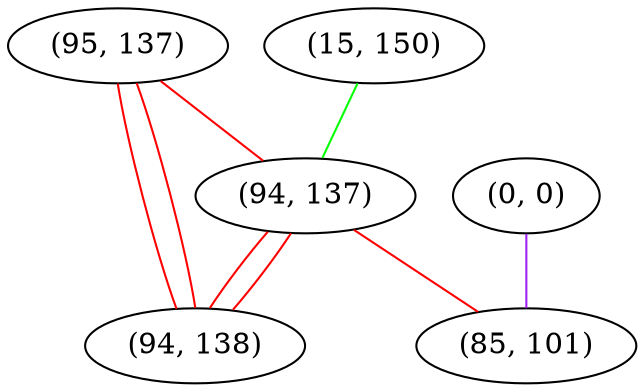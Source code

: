 graph "" {
"(15, 150)";
"(0, 0)";
"(95, 137)";
"(94, 137)";
"(94, 138)";
"(85, 101)";
"(15, 150)" -- "(94, 137)"  [color=green, key=0, weight=2];
"(0, 0)" -- "(85, 101)"  [color=purple, key=0, weight=4];
"(95, 137)" -- "(94, 137)"  [color=red, key=0, weight=1];
"(95, 137)" -- "(94, 138)"  [color=red, key=0, weight=1];
"(95, 137)" -- "(94, 138)"  [color=red, key=1, weight=1];
"(94, 137)" -- "(94, 138)"  [color=red, key=0, weight=1];
"(94, 137)" -- "(94, 138)"  [color=red, key=1, weight=1];
"(94, 137)" -- "(85, 101)"  [color=red, key=0, weight=1];
}
